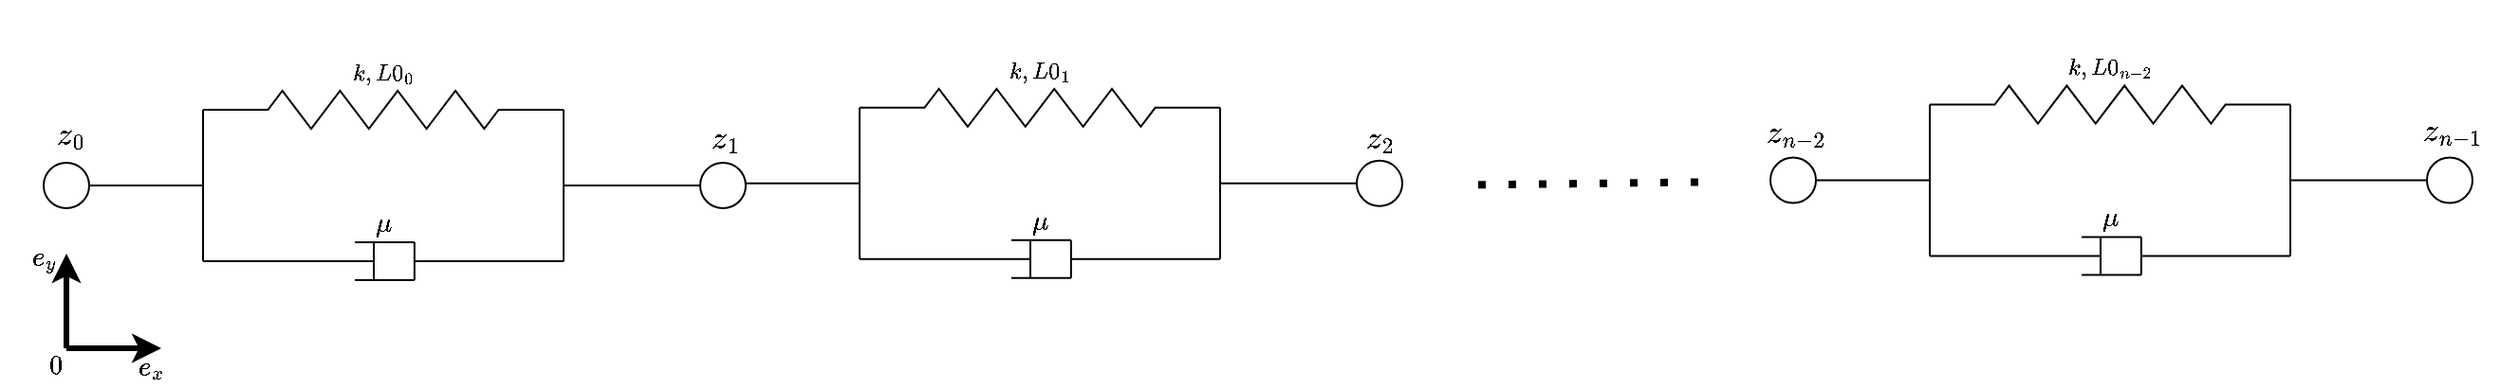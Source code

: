 <mxfile version="14.5.1" type="device"><diagram id="ytJeGwFLIwiYyq0UvmY3" name="Page-1"><mxGraphModel dx="1448" dy="552" grid="1" gridSize="1" guides="1" tooltips="1" connect="1" arrows="0" fold="1" page="1" pageScale="1" pageWidth="827" pageHeight="1169" math="1" shadow="0"><root><mxCell id="0"/><mxCell id="1" parent="0"/><mxCell id="ikvbMiQ3zN002EQEy758-4" value="" style="endArrow=none;html=1;" parent="1" edge="1"><mxGeometry width="50" height="50" relative="1" as="geometry"><mxPoint x="-452" y="420" as="sourcePoint"/><mxPoint x="-452" y="340" as="targetPoint"/></mxGeometry></mxCell><mxCell id="ikvbMiQ3zN002EQEy758-6" value="" style="endArrow=none;html=1;" parent="1" edge="1"><mxGeometry width="50" height="50" relative="1" as="geometry"><mxPoint x="-262" y="420" as="sourcePoint"/><mxPoint x="-262" y="340" as="targetPoint"/></mxGeometry></mxCell><mxCell id="ikvbMiQ3zN002EQEy758-13" value="" style="group;labelPosition=center;verticalLabelPosition=middle;align=center;verticalAlign=middle;" parent="1" vertex="1" connectable="0"><mxGeometry x="-452" y="330" width="190" height="20" as="geometry"/></mxCell><mxCell id="ikvbMiQ3zN002EQEy758-1" value="$$k, L0_0$$" style="verticalLabelPosition=top;shadow=0;dashed=0;align=center;html=1;verticalAlign=middle;strokeWidth=1;shape=mxgraph.electrical.resistors.resistor_2;rounded=1;comic=0;labelBackgroundColor=none;fontFamily=Verdana;fontSize=12;whiteSpace=wrap;labelPosition=center;" parent="ikvbMiQ3zN002EQEy758-13" vertex="1"><mxGeometry width="190" height="20" as="geometry"/></mxCell><mxCell id="ikvbMiQ3zN002EQEy758-11" value="" style="endArrow=none;html=1;" parent="1" edge="1"><mxGeometry width="50" height="50" relative="1" as="geometry"><mxPoint x="-340.571" y="430" as="sourcePoint"/><mxPoint x="-340.571" y="410" as="targetPoint"/></mxGeometry></mxCell><mxCell id="ikvbMiQ3zN002EQEy758-25" value="" style="group" parent="1" vertex="1" connectable="0"><mxGeometry x="-452" y="390" width="190" height="40" as="geometry"/></mxCell><mxCell id="ikvbMiQ3zN002EQEy758-19" value="" style="group;" parent="ikvbMiQ3zN002EQEy758-25" vertex="1" connectable="0"><mxGeometry y="20" width="190" height="20" as="geometry"/></mxCell><mxCell id="ikvbMiQ3zN002EQEy758-14" value="" style="group" parent="ikvbMiQ3zN002EQEy758-19" vertex="1" connectable="0"><mxGeometry width="90" height="20" as="geometry"/></mxCell><mxCell id="ikvbMiQ3zN002EQEy758-7" value="" style="endArrow=none;html=1;" parent="ikvbMiQ3zN002EQEy758-14" edge="1"><mxGeometry width="50" height="50" relative="1" as="geometry"><mxPoint y="10" as="sourcePoint"/><mxPoint x="90" y="10" as="targetPoint"/></mxGeometry></mxCell><mxCell id="ikvbMiQ3zN002EQEy758-8" value="" style="endArrow=none;html=1;" parent="ikvbMiQ3zN002EQEy758-14" edge="1"><mxGeometry width="50" height="50" relative="1" as="geometry"><mxPoint x="90" y="20" as="sourcePoint"/><mxPoint x="90" as="targetPoint"/></mxGeometry></mxCell><mxCell id="ikvbMiQ3zN002EQEy758-15" value="" style="group;whiteSpace=wrap;" parent="ikvbMiQ3zN002EQEy758-19" vertex="1" connectable="0"><mxGeometry x="80" width="110" height="20" as="geometry"/></mxCell><mxCell id="ikvbMiQ3zN002EQEy758-9" value="" style="endArrow=none;html=1;" parent="ikvbMiQ3zN002EQEy758-15" edge="1"><mxGeometry width="50" height="50" relative="1" as="geometry"><mxPoint y="20" as="sourcePoint"/><mxPoint x="31.429" y="20" as="targetPoint"/></mxGeometry></mxCell><mxCell id="ikvbMiQ3zN002EQEy758-10" value="" style="endArrow=none;html=1;" parent="ikvbMiQ3zN002EQEy758-15" edge="1"><mxGeometry width="50" height="50" relative="1" as="geometry"><mxPoint as="sourcePoint"/><mxPoint x="31.429" as="targetPoint"/></mxGeometry></mxCell><mxCell id="ikvbMiQ3zN002EQEy758-12" value="" style="endArrow=none;html=1;" parent="ikvbMiQ3zN002EQEy758-15" edge="1"><mxGeometry width="50" height="50" relative="1" as="geometry"><mxPoint x="31.429" y="10" as="sourcePoint"/><mxPoint x="110" y="10" as="targetPoint"/></mxGeometry></mxCell><mxCell id="ikvbMiQ3zN002EQEy758-23" value="$$\mu$$" style="text;html=1;align=center;verticalAlign=middle;resizable=0;points=[];autosize=1;" parent="ikvbMiQ3zN002EQEy758-25" vertex="1"><mxGeometry x="65" width="60" height="20" as="geometry"/></mxCell><mxCell id="ikvbMiQ3zN002EQEy758-26" value="" style="endArrow=none;html=1;" parent="1" edge="1"><mxGeometry width="50" height="50" relative="1" as="geometry"><mxPoint x="-512" y="380" as="sourcePoint"/><mxPoint x="-452" y="380" as="targetPoint"/></mxGeometry></mxCell><mxCell id="ikvbMiQ3zN002EQEy758-34" value="" style="endArrow=none;html=1;entryX=0;entryY=0.5;entryDx=0;entryDy=0;" parent="1" target="zaI7KPjIuQ21_3cleG6U-3" edge="1"><mxGeometry width="50" height="50" relative="1" as="geometry"><mxPoint x="-262" y="380" as="sourcePoint"/><mxPoint x="-192" y="380" as="targetPoint"/></mxGeometry></mxCell><mxCell id="zaI7KPjIuQ21_3cleG6U-3" value="" style="ellipse;whiteSpace=wrap;html=1;aspect=fixed;" parent="1" vertex="1"><mxGeometry x="-190" y="368" width="24" height="24" as="geometry"/></mxCell><mxCell id="zaI7KPjIuQ21_3cleG6U-2" value="&lt;font style=&quot;font-size: 14px&quot;&gt;$$z_1$$&lt;/font&gt;" style="text;html=1;strokeColor=none;fillColor=none;align=center;verticalAlign=middle;whiteSpace=wrap;rounded=0;" parent="1" vertex="1"><mxGeometry x="-196" y="345" width="40" height="20" as="geometry"/></mxCell><mxCell id="gJPUjeFuy6VrtCNHbY4e-2" value="" style="endArrow=none;html=1;" parent="1" edge="1"><mxGeometry width="50" height="50" relative="1" as="geometry"><mxPoint x="-106" y="418.93" as="sourcePoint"/><mxPoint x="-106" y="338.93" as="targetPoint"/></mxGeometry></mxCell><mxCell id="gJPUjeFuy6VrtCNHbY4e-3" value="" style="endArrow=none;html=1;" parent="1" edge="1"><mxGeometry width="50" height="50" relative="1" as="geometry"><mxPoint x="84" y="418.93" as="sourcePoint"/><mxPoint x="84" y="338.93" as="targetPoint"/></mxGeometry></mxCell><mxCell id="gJPUjeFuy6VrtCNHbY4e-4" value="" style="group;labelPosition=center;verticalLabelPosition=middle;align=center;verticalAlign=middle;" parent="1" vertex="1" connectable="0"><mxGeometry x="-106" y="328.93" width="190" height="20" as="geometry"/></mxCell><mxCell id="gJPUjeFuy6VrtCNHbY4e-5" value="$$k, L0_1$$" style="verticalLabelPosition=top;shadow=0;dashed=0;align=center;html=1;verticalAlign=middle;strokeWidth=1;shape=mxgraph.electrical.resistors.resistor_2;rounded=1;comic=0;labelBackgroundColor=none;fontFamily=Verdana;fontSize=12;whiteSpace=wrap;labelPosition=center;" parent="gJPUjeFuy6VrtCNHbY4e-4" vertex="1"><mxGeometry width="190" height="20" as="geometry"/></mxCell><mxCell id="gJPUjeFuy6VrtCNHbY4e-6" value="" style="endArrow=none;html=1;" parent="1" edge="1"><mxGeometry width="50" height="50" relative="1" as="geometry"><mxPoint x="5.429" y="428.93" as="sourcePoint"/><mxPoint x="5.429" y="408.93" as="targetPoint"/></mxGeometry></mxCell><mxCell id="gJPUjeFuy6VrtCNHbY4e-7" value="" style="group" parent="1" vertex="1" connectable="0"><mxGeometry x="-106" y="388.93" width="190" height="40" as="geometry"/></mxCell><mxCell id="gJPUjeFuy6VrtCNHbY4e-8" value="" style="group;" parent="gJPUjeFuy6VrtCNHbY4e-7" vertex="1" connectable="0"><mxGeometry y="20" width="190" height="20" as="geometry"/></mxCell><mxCell id="gJPUjeFuy6VrtCNHbY4e-9" value="" style="group" parent="gJPUjeFuy6VrtCNHbY4e-8" vertex="1" connectable="0"><mxGeometry width="90" height="20" as="geometry"/></mxCell><mxCell id="gJPUjeFuy6VrtCNHbY4e-10" value="" style="endArrow=none;html=1;" parent="gJPUjeFuy6VrtCNHbY4e-9" edge="1"><mxGeometry width="50" height="50" relative="1" as="geometry"><mxPoint y="10" as="sourcePoint"/><mxPoint x="90" y="10" as="targetPoint"/></mxGeometry></mxCell><mxCell id="gJPUjeFuy6VrtCNHbY4e-11" value="" style="endArrow=none;html=1;" parent="gJPUjeFuy6VrtCNHbY4e-9" edge="1"><mxGeometry width="50" height="50" relative="1" as="geometry"><mxPoint x="90" y="20" as="sourcePoint"/><mxPoint x="90" as="targetPoint"/></mxGeometry></mxCell><mxCell id="gJPUjeFuy6VrtCNHbY4e-12" value="" style="group;whiteSpace=wrap;" parent="gJPUjeFuy6VrtCNHbY4e-8" vertex="1" connectable="0"><mxGeometry x="80" width="110" height="20" as="geometry"/></mxCell><mxCell id="gJPUjeFuy6VrtCNHbY4e-13" value="" style="endArrow=none;html=1;" parent="gJPUjeFuy6VrtCNHbY4e-12" edge="1"><mxGeometry width="50" height="50" relative="1" as="geometry"><mxPoint y="20" as="sourcePoint"/><mxPoint x="31.429" y="20" as="targetPoint"/></mxGeometry></mxCell><mxCell id="gJPUjeFuy6VrtCNHbY4e-14" value="" style="endArrow=none;html=1;" parent="gJPUjeFuy6VrtCNHbY4e-12" edge="1"><mxGeometry width="50" height="50" relative="1" as="geometry"><mxPoint as="sourcePoint"/><mxPoint x="31.429" as="targetPoint"/></mxGeometry></mxCell><mxCell id="gJPUjeFuy6VrtCNHbY4e-15" value="" style="endArrow=none;html=1;" parent="gJPUjeFuy6VrtCNHbY4e-12" edge="1"><mxGeometry width="50" height="50" relative="1" as="geometry"><mxPoint x="31.429" y="10" as="sourcePoint"/><mxPoint x="110" y="10" as="targetPoint"/></mxGeometry></mxCell><mxCell id="gJPUjeFuy6VrtCNHbY4e-16" value="$$\mu$$" style="text;html=1;align=center;verticalAlign=middle;resizable=0;points=[];autosize=1;" parent="gJPUjeFuy6VrtCNHbY4e-7" vertex="1"><mxGeometry x="65" width="60" height="20" as="geometry"/></mxCell><mxCell id="gJPUjeFuy6VrtCNHbY4e-17" value="" style="endArrow=none;html=1;" parent="1" edge="1"><mxGeometry width="50" height="50" relative="1" as="geometry"><mxPoint x="-166" y="378.93" as="sourcePoint"/><mxPoint x="-106" y="378.93" as="targetPoint"/></mxGeometry></mxCell><mxCell id="gJPUjeFuy6VrtCNHbY4e-18" value="" style="endArrow=none;html=1;entryX=0;entryY=0.5;entryDx=0;entryDy=0;" parent="1" edge="1"><mxGeometry width="50" height="50" relative="1" as="geometry"><mxPoint x="84" y="378.93" as="sourcePoint"/><mxPoint x="156.0" y="378.93" as="targetPoint"/></mxGeometry></mxCell><mxCell id="gJPUjeFuy6VrtCNHbY4e-20" value="" style="endArrow=none;html=1;" parent="1" edge="1"><mxGeometry width="50" height="50" relative="1" as="geometry"><mxPoint x="458" y="417.26" as="sourcePoint"/><mxPoint x="458" y="337.26" as="targetPoint"/></mxGeometry></mxCell><mxCell id="gJPUjeFuy6VrtCNHbY4e-21" value="" style="endArrow=none;html=1;" parent="1" edge="1"><mxGeometry width="50" height="50" relative="1" as="geometry"><mxPoint x="648" y="417.26" as="sourcePoint"/><mxPoint x="648" y="337.26" as="targetPoint"/></mxGeometry></mxCell><mxCell id="gJPUjeFuy6VrtCNHbY4e-22" value="" style="group;labelPosition=center;verticalLabelPosition=middle;align=center;verticalAlign=middle;" parent="1" vertex="1" connectable="0"><mxGeometry x="458" y="327.26" width="190" height="20" as="geometry"/></mxCell><mxCell id="gJPUjeFuy6VrtCNHbY4e-23" value="$$k, L0_{n-2}$$" style="verticalLabelPosition=top;shadow=0;dashed=0;align=center;html=1;verticalAlign=middle;strokeWidth=1;shape=mxgraph.electrical.resistors.resistor_2;rounded=1;comic=0;labelBackgroundColor=none;fontFamily=Verdana;fontSize=12;whiteSpace=wrap;labelPosition=center;" parent="gJPUjeFuy6VrtCNHbY4e-22" vertex="1"><mxGeometry width="190" height="20" as="geometry"/></mxCell><mxCell id="gJPUjeFuy6VrtCNHbY4e-24" value="" style="endArrow=none;html=1;" parent="1" edge="1"><mxGeometry width="50" height="50" relative="1" as="geometry"><mxPoint x="569.429" y="427.26" as="sourcePoint"/><mxPoint x="569.429" y="407.26" as="targetPoint"/></mxGeometry></mxCell><mxCell id="gJPUjeFuy6VrtCNHbY4e-25" value="" style="group" parent="1" vertex="1" connectable="0"><mxGeometry x="458" y="387.26" width="190" height="40" as="geometry"/></mxCell><mxCell id="gJPUjeFuy6VrtCNHbY4e-26" value="" style="group;" parent="gJPUjeFuy6VrtCNHbY4e-25" vertex="1" connectable="0"><mxGeometry y="20" width="190" height="20" as="geometry"/></mxCell><mxCell id="gJPUjeFuy6VrtCNHbY4e-27" value="" style="group" parent="gJPUjeFuy6VrtCNHbY4e-26" vertex="1" connectable="0"><mxGeometry width="90" height="20" as="geometry"/></mxCell><mxCell id="gJPUjeFuy6VrtCNHbY4e-28" value="" style="endArrow=none;html=1;" parent="gJPUjeFuy6VrtCNHbY4e-27" edge="1"><mxGeometry width="50" height="50" relative="1" as="geometry"><mxPoint y="10" as="sourcePoint"/><mxPoint x="90" y="10" as="targetPoint"/></mxGeometry></mxCell><mxCell id="gJPUjeFuy6VrtCNHbY4e-29" value="" style="endArrow=none;html=1;" parent="gJPUjeFuy6VrtCNHbY4e-27" edge="1"><mxGeometry width="50" height="50" relative="1" as="geometry"><mxPoint x="90" y="20" as="sourcePoint"/><mxPoint x="90" as="targetPoint"/></mxGeometry></mxCell><mxCell id="gJPUjeFuy6VrtCNHbY4e-30" value="" style="group;whiteSpace=wrap;" parent="gJPUjeFuy6VrtCNHbY4e-26" vertex="1" connectable="0"><mxGeometry x="80" width="110" height="20" as="geometry"/></mxCell><mxCell id="gJPUjeFuy6VrtCNHbY4e-31" value="" style="endArrow=none;html=1;" parent="gJPUjeFuy6VrtCNHbY4e-30" edge="1"><mxGeometry width="50" height="50" relative="1" as="geometry"><mxPoint y="20" as="sourcePoint"/><mxPoint x="31.429" y="20" as="targetPoint"/></mxGeometry></mxCell><mxCell id="gJPUjeFuy6VrtCNHbY4e-32" value="" style="endArrow=none;html=1;" parent="gJPUjeFuy6VrtCNHbY4e-30" edge="1"><mxGeometry width="50" height="50" relative="1" as="geometry"><mxPoint as="sourcePoint"/><mxPoint x="31.429" as="targetPoint"/></mxGeometry></mxCell><mxCell id="gJPUjeFuy6VrtCNHbY4e-33" value="" style="endArrow=none;html=1;" parent="gJPUjeFuy6VrtCNHbY4e-30" edge="1"><mxGeometry width="50" height="50" relative="1" as="geometry"><mxPoint x="31.429" y="10" as="sourcePoint"/><mxPoint x="110" y="10" as="targetPoint"/></mxGeometry></mxCell><mxCell id="gJPUjeFuy6VrtCNHbY4e-34" value="$$\mu$$" style="text;html=1;align=center;verticalAlign=middle;resizable=0;points=[];autosize=1;" parent="gJPUjeFuy6VrtCNHbY4e-25" vertex="1"><mxGeometry x="65" width="60" height="20" as="geometry"/></mxCell><mxCell id="gJPUjeFuy6VrtCNHbY4e-35" value="" style="endArrow=none;html=1;" parent="1" edge="1"><mxGeometry width="50" height="50" relative="1" as="geometry"><mxPoint x="398" y="377.26" as="sourcePoint"/><mxPoint x="458" y="377.26" as="targetPoint"/></mxGeometry></mxCell><mxCell id="gJPUjeFuy6VrtCNHbY4e-36" value="" style="endArrow=none;html=1;entryX=0;entryY=0.5;entryDx=0;entryDy=0;" parent="1" edge="1"><mxGeometry width="50" height="50" relative="1" as="geometry"><mxPoint x="648" y="377.26" as="sourcePoint"/><mxPoint x="720.0" y="377.26" as="targetPoint"/></mxGeometry></mxCell><mxCell id="gJPUjeFuy6VrtCNHbY4e-37" value="" style="ellipse;whiteSpace=wrap;html=1;aspect=fixed;" parent="1" vertex="1"><mxGeometry x="374" y="365.26" width="24" height="24" as="geometry"/></mxCell><mxCell id="gJPUjeFuy6VrtCNHbY4e-38" value="" style="ellipse;whiteSpace=wrap;html=1;aspect=fixed;" parent="1" vertex="1"><mxGeometry x="156" y="366.93" width="24" height="24" as="geometry"/></mxCell><mxCell id="gJPUjeFuy6VrtCNHbY4e-39" value="" style="endArrow=none;dashed=1;html=1;dashPattern=1 3;strokeWidth=4;" parent="1" edge="1"><mxGeometry width="50" height="50" relative="1" as="geometry"><mxPoint x="220" y="379.65" as="sourcePoint"/><mxPoint x="337" y="378.22" as="targetPoint"/></mxGeometry></mxCell><mxCell id="gJPUjeFuy6VrtCNHbY4e-40" value="" style="ellipse;whiteSpace=wrap;html=1;aspect=fixed;" parent="1" vertex="1"><mxGeometry x="720" y="365.26" width="24" height="24" as="geometry"/></mxCell><mxCell id="gJPUjeFuy6VrtCNHbY4e-42" value="&lt;font style=&quot;font-size: 14px&quot;&gt;$$z_2$$&lt;/font&gt;" style="text;html=1;strokeColor=none;fillColor=none;align=center;verticalAlign=middle;whiteSpace=wrap;rounded=0;" parent="1" vertex="1"><mxGeometry x="149" y="345" width="40" height="20" as="geometry"/></mxCell><mxCell id="gJPUjeFuy6VrtCNHbY4e-43" value="&lt;font style=&quot;font-size: 14px&quot;&gt;$$z_{n-2}$$&lt;/font&gt;" style="text;html=1;strokeColor=none;fillColor=none;align=center;verticalAlign=middle;whiteSpace=wrap;rounded=0;" parent="1" vertex="1"><mxGeometry x="368" y="342" width="40" height="20" as="geometry"/></mxCell><mxCell id="gJPUjeFuy6VrtCNHbY4e-45" value="&lt;font style=&quot;font-size: 14px&quot;&gt;$$z_{n-1}$$&lt;/font&gt;" style="text;html=1;strokeColor=none;fillColor=none;align=center;verticalAlign=middle;whiteSpace=wrap;rounded=0;" parent="1" vertex="1"><mxGeometry x="714" y="341" width="40" height="20" as="geometry"/></mxCell><mxCell id="w4YCUNfywa2qitT8ReFX-3" value="" style="whiteSpace=wrap;html=1;fillColor=none;strokeColor=none;" parent="1" vertex="1"><mxGeometry x="-525" y="282" width="52" height="23" as="geometry"/></mxCell><mxCell id="ikvbMiQ3zN002EQEy758-77" value="" style="endArrow=classic;html=1;strokeWidth=3;" parent="1" edge="1"><mxGeometry x="-617" y="335" width="50" height="50" as="geometry"><mxPoint x="-524" y="466" as="sourcePoint"/><mxPoint x="-474" y="466" as="targetPoint"/></mxGeometry></mxCell><mxCell id="ikvbMiQ3zN002EQEy758-79" value="" style="endArrow=classic;html=1;strokeWidth=3;" parent="1" edge="1"><mxGeometry x="-617" y="335" width="50" height="50" as="geometry"><mxPoint x="-524" y="466" as="sourcePoint"/><mxPoint x="-524" y="416" as="targetPoint"/></mxGeometry></mxCell><mxCell id="ikvbMiQ3zN002EQEy758-82" value="$$e_x$$" style="text;html=1;strokeColor=none;fillColor=none;align=center;verticalAlign=middle;whiteSpace=wrap;rounded=0;dashed=1;" parent="1" vertex="1"><mxGeometry x="-499" y="466" width="40" height="20" as="geometry"/></mxCell><mxCell id="ikvbMiQ3zN002EQEy758-83" value="$$e_y$$" style="text;html=1;strokeColor=none;fillColor=none;align=center;verticalAlign=middle;whiteSpace=wrap;rounded=0;dashed=1;" parent="1" vertex="1"><mxGeometry x="-550" y="407" width="28" height="21" as="geometry"/></mxCell><mxCell id="gJPUjeFuy6VrtCNHbY4e-41" value="$$0$$" style="text;html=1;strokeColor=none;fillColor=none;align=center;verticalAlign=middle;whiteSpace=wrap;rounded=0;dashed=1;" parent="1" vertex="1"><mxGeometry x="-549" y="465" width="40" height="20" as="geometry"/></mxCell><mxCell id="zaI7KPjIuQ21_3cleG6U-5" value="" style="ellipse;whiteSpace=wrap;html=1;aspect=fixed;" parent="1" vertex="1"><mxGeometry x="-536" y="368" width="24" height="24" as="geometry"/></mxCell><mxCell id="Y_Yb2nispmCh1AtkUIQF-1" value="" style="group" parent="1" vertex="1" connectable="0"><mxGeometry x="-546" y="345.26" width="80" height="20" as="geometry"/></mxCell><mxCell id="QIRo2a5x82lyeDeJvewS-16" value="&lt;font style=&quot;font-size: 14px&quot;&gt;$$z_0$$&lt;/font&gt;" style="text;html=1;strokeColor=none;fillColor=none;align=center;verticalAlign=middle;whiteSpace=wrap;rounded=0;" parent="Y_Yb2nispmCh1AtkUIQF-1" vertex="1"><mxGeometry x="5" y="-2" width="40" height="20" as="geometry"/></mxCell><mxCell id="CtY3qeYvXPc11W4eptqO-1" value="" style="rounded=0;whiteSpace=wrap;html=1;fillColor=none;strokeColor=none;" parent="1" vertex="1"><mxGeometry x="742" y="399" width="10" height="9" as="geometry"/></mxCell></root></mxGraphModel></diagram></mxfile>